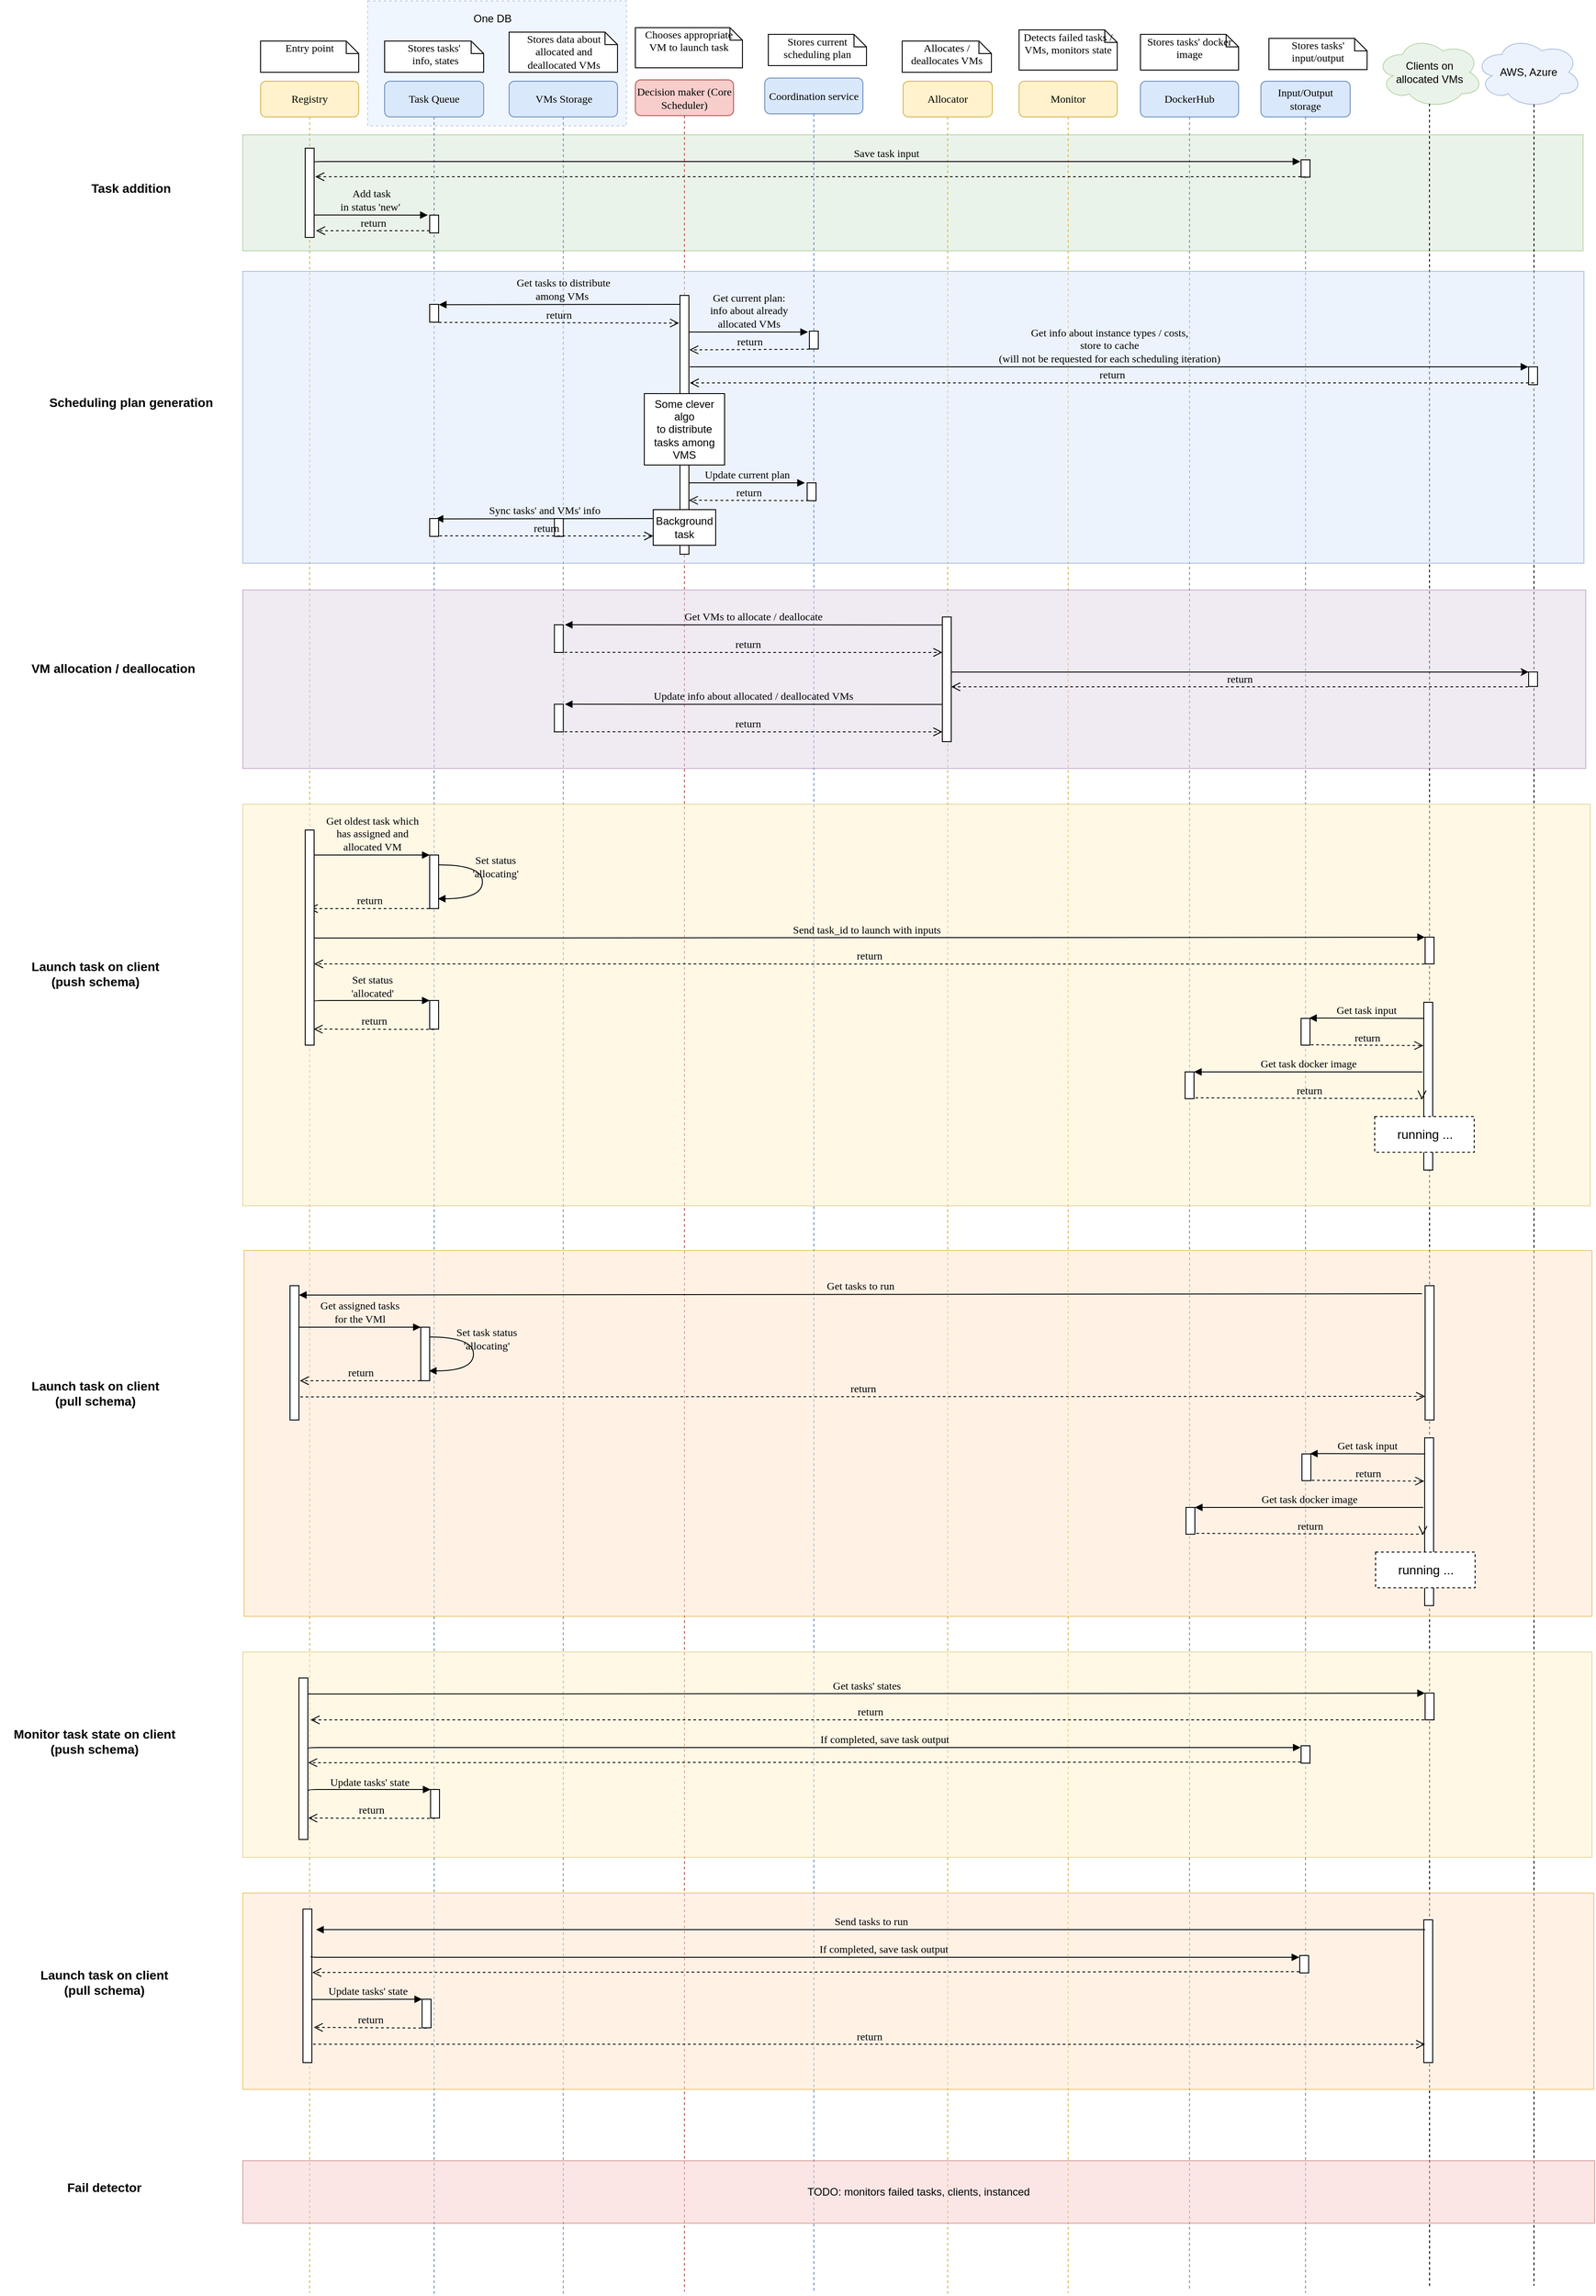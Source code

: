 <mxfile version="16.2.7" type="device"><diagram name="Page-1" id="13e1069c-82ec-6db2-03f1-153e76fe0fe0"><mxGraphModel dx="2563" dy="1808" grid="0" gridSize="40" guides="1" tooltips="1" connect="1" arrows="1" fold="1" page="0" pageScale="1" pageWidth="1100" pageHeight="850" background="none" math="0" shadow="0"><root><mxCell id="0"/><mxCell id="1" parent="0"/><mxCell id="iTvMWk9ryOB94iYxylnU-30" value="" style="rounded=0;whiteSpace=wrap;html=1;dashed=1;fillColor=#dae8fc;strokeColor=#6c8ebf;opacity=40;" parent="1" vertex="1"><mxGeometry x="80" y="-10" width="290" height="140" as="geometry"/></mxCell><mxCell id="hC0AC38ppgmwICTyAi2W-48" value="" style="rounded=0;whiteSpace=wrap;html=1;labelBackgroundColor=none;align=center;fillColor=#d5e8d4;opacity=50;strokeColor=#82b366;" parent="1" vertex="1"><mxGeometry x="-60" y="140" width="1502" height="130" as="geometry"/></mxCell><mxCell id="7baba1c4bc27f4b0-8" value="Registry" style="shape=umlLifeline;perimeter=lifelinePerimeter;whiteSpace=wrap;html=1;container=0;collapsible=0;recursiveResize=0;outlineConnect=0;rounded=1;shadow=0;comic=0;labelBackgroundColor=none;strokeWidth=1;fontFamily=Verdana;fontSize=12;align=center;fillColor=#fff2cc;strokeColor=#d6b656;" parent="1" vertex="1"><mxGeometry x="-40" y="80" width="110" height="2478" as="geometry"/></mxCell><mxCell id="7baba1c4bc27f4b0-2" value="Task Queue" style="shape=umlLifeline;perimeter=lifelinePerimeter;whiteSpace=wrap;html=1;container=1;collapsible=0;recursiveResize=0;outlineConnect=0;rounded=1;shadow=0;comic=0;labelBackgroundColor=none;strokeWidth=1;fontFamily=Verdana;fontSize=12;align=center;fillColor=#dae8fc;strokeColor=#6c8ebf;" parent="1" vertex="1"><mxGeometry x="99" y="80" width="111" height="2480" as="geometry"/></mxCell><mxCell id="7baba1c4bc27f4b0-10" value="" style="html=1;points=[];perimeter=orthogonalPerimeter;rounded=0;shadow=0;comic=0;labelBackgroundColor=none;strokeWidth=1;fontFamily=Verdana;fontSize=12;align=center;" parent="7baba1c4bc27f4b0-2" vertex="1"><mxGeometry x="50.5" y="150" width="10" height="20" as="geometry"/></mxCell><mxCell id="7baba1c4bc27f4b0-3" value="VMs Storage" style="shape=umlLifeline;perimeter=lifelinePerimeter;whiteSpace=wrap;html=1;container=0;collapsible=0;recursiveResize=0;outlineConnect=0;rounded=1;shadow=0;comic=0;labelBackgroundColor=none;strokeWidth=1;fontFamily=Verdana;fontSize=12;align=center;fillColor=#dae8fc;strokeColor=#6c8ebf;" parent="1" vertex="1"><mxGeometry x="238.5" y="80" width="121.5" height="2480" as="geometry"/></mxCell><mxCell id="7baba1c4bc27f4b0-5" value="Decision maker (Core Scheduler)" style="shape=umlLifeline;perimeter=lifelinePerimeter;whiteSpace=wrap;html=1;container=1;collapsible=0;recursiveResize=0;outlineConnect=0;rounded=1;shadow=0;comic=0;labelBackgroundColor=none;strokeWidth=1;fontFamily=Verdana;fontSize=12;align=center;fillColor=#f8cecc;strokeColor=#b85450;" parent="1" vertex="1"><mxGeometry x="380" y="78.5" width="110" height="2478" as="geometry"/></mxCell><mxCell id="7baba1c4bc27f4b0-6" value="Allocator" style="shape=umlLifeline;perimeter=lifelinePerimeter;whiteSpace=wrap;html=1;container=1;collapsible=0;recursiveResize=0;outlineConnect=0;rounded=1;shadow=0;comic=0;labelBackgroundColor=none;strokeWidth=1;fontFamily=Verdana;fontSize=12;align=center;fillColor=#fff2cc;strokeColor=#d6b656;" parent="1" vertex="1"><mxGeometry x="680" y="80" width="100" height="2480" as="geometry"/></mxCell><mxCell id="7baba1c4bc27f4b0-4" value="DockerHub" style="shape=umlLifeline;perimeter=lifelinePerimeter;whiteSpace=wrap;html=1;container=0;collapsible=0;recursiveResize=0;outlineConnect=0;rounded=1;shadow=0;comic=0;labelBackgroundColor=none;strokeWidth=1;fontFamily=Verdana;fontSize=12;align=center;fillColor=#dae8fc;strokeColor=#6c8ebf;" parent="1" vertex="1"><mxGeometry x="946" y="80" width="110" height="2475" as="geometry"/></mxCell><mxCell id="7baba1c4bc27f4b0-11" value="Add task&lt;br&gt;in status 'new'&amp;nbsp;" style="html=1;verticalAlign=bottom;endArrow=block;labelBackgroundColor=none;fontFamily=Verdana;fontSize=12;edgeStyle=elbowEdgeStyle;elbow=vertical;entryX=-0.217;entryY=-0.033;entryDx=0;entryDy=0;entryPerimeter=0;exitX=1.022;exitY=0.749;exitDx=0;exitDy=0;exitPerimeter=0;" parent="1" source="7baba1c4bc27f4b0-9" target="7baba1c4bc27f4b0-10" edge="1"><mxGeometry relative="1" as="geometry"><mxPoint x="7.5" y="230" as="sourcePoint"/><Array as="points"><mxPoint x="27.5" y="230"/><mxPoint x="147.5" y="190"/></Array><mxPoint x="137.5" y="230" as="targetPoint"/></mxGeometry></mxCell><mxCell id="7baba1c4bc27f4b0-40" value="Entry point" style="shape=note;whiteSpace=wrap;html=1;size=14;verticalAlign=top;align=center;spacingTop=-6;rounded=0;shadow=0;comic=0;labelBackgroundColor=none;strokeWidth=1;fontFamily=Verdana;fontSize=12" parent="1" vertex="1"><mxGeometry x="-40" y="35" width="110" height="35" as="geometry"/></mxCell><mxCell id="7baba1c4bc27f4b0-41" value="Stores tasks'&lt;br&gt;&amp;nbsp;info, states" style="shape=note;whiteSpace=wrap;html=1;size=14;verticalAlign=top;align=center;spacingTop=-6;rounded=0;shadow=0;comic=0;labelBackgroundColor=none;strokeWidth=1;fontFamily=Verdana;fontSize=12" parent="1" vertex="1"><mxGeometry x="99" y="35" width="111" height="35" as="geometry"/></mxCell><mxCell id="7baba1c4bc27f4b0-42" value="Stores data about allocated and deallocated VMs" style="shape=note;whiteSpace=wrap;html=1;size=14;verticalAlign=top;align=center;spacingTop=-6;rounded=0;shadow=0;comic=0;labelBackgroundColor=none;strokeWidth=1;fontFamily=Verdana;fontSize=12" parent="1" vertex="1"><mxGeometry x="238.5" y="25" width="121.5" height="45" as="geometry"/></mxCell><mxCell id="7baba1c4bc27f4b0-43" value="Stores tasks' docker image" style="shape=note;whiteSpace=wrap;html=1;size=14;verticalAlign=top;align=center;spacingTop=-6;rounded=0;shadow=0;comic=0;labelBackgroundColor=none;strokeWidth=1;fontFamily=Verdana;fontSize=12" parent="1" vertex="1"><mxGeometry x="946" y="27.5" width="110" height="40" as="geometry"/></mxCell><mxCell id="7baba1c4bc27f4b0-44" value="Chooses appropriate VM to launch task" style="shape=note;whiteSpace=wrap;html=1;size=14;verticalAlign=top;align=center;spacingTop=-6;rounded=0;shadow=0;comic=0;labelBackgroundColor=none;strokeWidth=1;fontFamily=Verdana;fontSize=12" parent="1" vertex="1"><mxGeometry x="380" y="20" width="120" height="45" as="geometry"/></mxCell><mxCell id="7baba1c4bc27f4b0-45" value="Allocates / deallocates VMs" style="shape=note;whiteSpace=wrap;html=1;size=14;verticalAlign=top;align=center;spacingTop=-6;rounded=0;shadow=0;comic=0;labelBackgroundColor=none;strokeWidth=1;fontFamily=Verdana;fontSize=12" parent="1" vertex="1"><mxGeometry x="679" y="35" width="100" height="35" as="geometry"/></mxCell><mxCell id="hC0AC38ppgmwICTyAi2W-2" value="Detects failed tasks / VMs, monitors state" style="shape=note;whiteSpace=wrap;html=1;size=14;verticalAlign=top;align=center;spacingTop=-6;rounded=0;shadow=0;comic=0;labelBackgroundColor=none;strokeWidth=1;fontFamily=Verdana;fontSize=12" parent="1" vertex="1"><mxGeometry x="810" y="22.5" width="110" height="45" as="geometry"/></mxCell><mxCell id="7baba1c4bc27f4b0-17" value="dispatch" style="html=1;verticalAlign=bottom;endArrow=block;labelBackgroundColor=none;fontFamily=Verdana;fontSize=12;edgeStyle=elbowEdgeStyle;elbow=vertical;" parent="1" edge="1"><mxGeometry relative="1" as="geometry"><mxPoint x="1390" y="920" as="sourcePoint"/><Array as="points"><mxPoint x="1325" y="920"/></Array></mxGeometry></mxCell><mxCell id="hC0AC38ppgmwICTyAi2W-87" value="Monitor" style="shape=umlLifeline;perimeter=lifelinePerimeter;whiteSpace=wrap;html=1;container=0;collapsible=0;recursiveResize=0;outlineConnect=0;rounded=1;shadow=0;comic=0;labelBackgroundColor=none;strokeWidth=1;fontFamily=Verdana;fontSize=12;align=center;fillColor=#fff2cc;strokeColor=#d6b656;" parent="1" vertex="1"><mxGeometry x="810" y="80" width="110" height="2478" as="geometry"/></mxCell><mxCell id="hC0AC38ppgmwICTyAi2W-90" value="AWS, Azure" style="ellipse;shape=cloud;whiteSpace=wrap;html=1;labelBackgroundColor=none;fillColor=#dae8fc;align=center;opacity=50;strokeColor=#6c8ebf;" parent="1" vertex="1"><mxGeometry x="1321" y="30" width="120" height="80" as="geometry"/></mxCell><mxCell id="7baba1c4bc27f4b0-9" value="" style="html=1;points=[];perimeter=orthogonalPerimeter;rounded=0;shadow=0;comic=0;labelBackgroundColor=none;strokeWidth=1;fontFamily=Verdana;fontSize=12;align=center;" parent="1" vertex="1"><mxGeometry x="10" y="155" width="10" height="100" as="geometry"/></mxCell><mxCell id="hC0AC38ppgmwICTyAi2W-135" value="Input/Output storage" style="shape=umlLifeline;perimeter=lifelinePerimeter;whiteSpace=wrap;html=1;container=1;collapsible=0;recursiveResize=0;outlineConnect=0;rounded=1;shadow=0;comic=0;labelBackgroundColor=none;strokeWidth=1;fontFamily=Verdana;fontSize=12;align=center;fillColor=#dae8fc;strokeColor=#6c8ebf;" parent="1" vertex="1"><mxGeometry x="1081" y="80" width="100" height="2478" as="geometry"/></mxCell><mxCell id="iTvMWk9ryOB94iYxylnU-3" value="" style="html=1;points=[];perimeter=orthogonalPerimeter;rounded=0;shadow=0;comic=0;labelBackgroundColor=none;strokeWidth=1;fontFamily=Verdana;fontSize=12;align=center;" parent="hC0AC38ppgmwICTyAi2W-135" vertex="1"><mxGeometry x="45" y="88" width="10" height="19.5" as="geometry"/></mxCell><mxCell id="hC0AC38ppgmwICTyAi2W-136" value="Stores tasks'&lt;br&gt;input/output" style="shape=note;whiteSpace=wrap;html=1;size=14;verticalAlign=top;align=center;spacingTop=-6;rounded=0;shadow=0;comic=0;labelBackgroundColor=none;strokeWidth=1;fontFamily=Verdana;fontSize=12" parent="1" vertex="1"><mxGeometry x="1090" y="32" width="110" height="35" as="geometry"/></mxCell><mxCell id="hC0AC38ppgmwICTyAi2W-139" value="Clients on&lt;br&gt;allocated VMs" style="ellipse;shape=cloud;whiteSpace=wrap;html=1;labelBackgroundColor=none;fillColor=#d5e8d4;align=center;opacity=50;strokeColor=#82b366;" parent="1" vertex="1"><mxGeometry x="1210" y="30" width="120" height="80" as="geometry"/></mxCell><mxCell id="hC0AC38ppgmwICTyAi2W-143" value="" style="endArrow=none;dashed=1;html=1;rounded=0;fontColor=#000000;exitX=0.55;exitY=0.95;exitDx=0;exitDy=0;exitPerimeter=0;" parent="1" source="hC0AC38ppgmwICTyAi2W-90" edge="1"><mxGeometry width="50" height="50" relative="1" as="geometry"><mxPoint x="1399" y="106" as="sourcePoint"/><mxPoint x="1387" y="2550" as="targetPoint"/></mxGeometry></mxCell><mxCell id="hC0AC38ppgmwICTyAi2W-152" value="" style="endArrow=none;dashed=1;html=1;rounded=0;fontColor=#000000;exitX=0.499;exitY=0.941;exitDx=0;exitDy=0;exitPerimeter=0;" parent="1" source="hC0AC38ppgmwICTyAi2W-139" edge="1"><mxGeometry width="50" height="50" relative="1" as="geometry"><mxPoint x="1269.88" y="105.28" as="sourcePoint"/><mxPoint x="1270" y="2552" as="targetPoint"/></mxGeometry></mxCell><mxCell id="hC0AC38ppgmwICTyAi2W-3" value="return" style="html=1;verticalAlign=bottom;endArrow=open;dashed=1;endSize=8;labelBackgroundColor=none;fontFamily=Verdana;fontSize=12;edgeStyle=elbowEdgeStyle;elbow=vertical;entryX=1.22;entryY=0.926;entryDx=0;entryDy=0;entryPerimeter=0;startArrow=none;" parent="1" source="7baba1c4bc27f4b0-10" target="7baba1c4bc27f4b0-9" edge="1"><mxGeometry relative="1" as="geometry"><mxPoint x="150" y="250" as="targetPoint"/><Array as="points"/><mxPoint x="285" y="250" as="sourcePoint"/></mxGeometry></mxCell><mxCell id="iTvMWk9ryOB94iYxylnU-1" value="Save task input" style="html=1;verticalAlign=bottom;endArrow=block;labelBackgroundColor=none;fontFamily=Verdana;fontSize=12;edgeStyle=elbowEdgeStyle;elbow=vertical;entryX=-0.081;entryY=0.137;entryDx=0;entryDy=0;entryPerimeter=0;" parent="1" target="iTvMWk9ryOB94iYxylnU-3" edge="1"><mxGeometry x="0.16" relative="1" as="geometry"><mxPoint x="20" y="171" as="sourcePoint"/><Array as="points"><mxPoint x="228" y="170"/><mxPoint x="198" y="160"/></Array><mxPoint x="1260" y="170" as="targetPoint"/><mxPoint as="offset"/></mxGeometry></mxCell><mxCell id="iTvMWk9ryOB94iYxylnU-2" value="" style="html=1;verticalAlign=bottom;endArrow=open;dashed=1;endSize=8;labelBackgroundColor=none;fontFamily=Verdana;fontSize=12;edgeStyle=elbowEdgeStyle;elbow=vertical;entryX=1.133;entryY=0.326;entryDx=0;entryDy=0;entryPerimeter=0;" parent="1" target="7baba1c4bc27f4b0-9" edge="1"><mxGeometry x="-592.93" y="-344.32" as="geometry"><mxPoint x="151.5" y="187" as="targetPoint"/><Array as="points"><mxPoint x="159" y="187"/><mxPoint x="427" y="194.95"/><mxPoint x="-72.93" y="194.68"/></Array><mxPoint x="1131" y="188" as="sourcePoint"/></mxGeometry></mxCell><mxCell id="iTvMWk9ryOB94iYxylnU-4" value="" style="rounded=0;whiteSpace=wrap;html=1;labelBackgroundColor=none;align=center;fillColor=#dae8fc;opacity=50;strokeColor=#6c8ebf;" parent="1" vertex="1"><mxGeometry x="-60" y="293" width="1503" height="327" as="geometry"/></mxCell><mxCell id="iTvMWk9ryOB94iYxylnU-6" value="" style="html=1;points=[];perimeter=orthogonalPerimeter;rounded=0;shadow=0;comic=0;labelBackgroundColor=none;strokeWidth=1;fontFamily=Verdana;fontSize=12;align=center;" parent="1" vertex="1"><mxGeometry x="149.5" y="330" width="10" height="20" as="geometry"/></mxCell><mxCell id="iTvMWk9ryOB94iYxylnU-9" value="return" style="html=1;verticalAlign=bottom;endArrow=open;dashed=1;endSize=8;labelBackgroundColor=none;fontFamily=Verdana;fontSize=12;edgeStyle=elbowEdgeStyle;elbow=vertical;exitX=1.034;exitY=1.01;exitDx=0;exitDy=0;exitPerimeter=0;entryX=-0.108;entryY=0.109;entryDx=0;entryDy=0;entryPerimeter=0;" parent="1" source="iTvMWk9ryOB94iYxylnU-6" target="iTvMWk9ryOB94iYxylnU-5" edge="1"><mxGeometry relative="1" as="geometry"><mxPoint x="420" y="350" as="targetPoint"/><Array as="points"/><mxPoint x="444" y="280" as="sourcePoint"/></mxGeometry></mxCell><mxCell id="iTvMWk9ryOB94iYxylnU-11" value="Get tasks to distribute&lt;br&gt;among VMs&amp;nbsp;" style="html=1;verticalAlign=bottom;endArrow=block;labelBackgroundColor=none;fontFamily=Verdana;fontSize=12;entryX=1.031;entryY=0.019;entryDx=0;entryDy=0;entryPerimeter=0;" parent="1" target="iTvMWk9ryOB94iYxylnU-6" edge="1"><mxGeometry relative="1" as="geometry"><mxPoint x="437.5" y="330.0" as="sourcePoint"/><mxPoint x="300" y="330" as="targetPoint"/></mxGeometry></mxCell><mxCell id="iTvMWk9ryOB94iYxylnU-13" value="Get current plan:&lt;br&gt;info about already&lt;br&gt;allocated VMs" style="html=1;verticalAlign=bottom;endArrow=block;labelBackgroundColor=none;fontFamily=Verdana;fontSize=12;edgeStyle=elbowEdgeStyle;elbow=vertical;entryX=-0.155;entryY=0.041;entryDx=0;entryDy=0;entryPerimeter=0;" parent="1" target="iTvMWk9ryOB94iYxylnU-12" edge="1"><mxGeometry relative="1" as="geometry"><mxPoint x="439" y="361" as="sourcePoint"/><Array as="points"><mxPoint x="440" y="361"/><mxPoint x="525" y="360"/><mxPoint x="535" y="320"/></Array><mxPoint x="580" y="360" as="targetPoint"/></mxGeometry></mxCell><mxCell id="iTvMWk9ryOB94iYxylnU-15" value="return" style="html=1;verticalAlign=bottom;endArrow=open;dashed=1;endSize=8;labelBackgroundColor=none;fontFamily=Verdana;fontSize=12;edgeStyle=elbowEdgeStyle;elbow=vertical;exitX=-0.009;exitY=1.014;exitDx=0;exitDy=0;exitPerimeter=0;entryX=1.049;entryY=0.212;entryDx=0;entryDy=0;entryPerimeter=0;" parent="1" source="iTvMWk9ryOB94iYxylnU-12" target="iTvMWk9ryOB94iYxylnU-5" edge="1"><mxGeometry relative="1" as="geometry"><mxPoint x="450" y="384" as="targetPoint"/><Array as="points"/><mxPoint x="420" y="425.0" as="sourcePoint"/></mxGeometry></mxCell><mxCell id="iTvMWk9ryOB94iYxylnU-16" value="Get info about instance types / costs,&lt;br&gt;store to cache&lt;br&gt;(will not be requested for each scheduling iteration)" style="html=1;verticalAlign=bottom;endArrow=block;labelBackgroundColor=none;fontFamily=Verdana;fontSize=12;edgeStyle=elbowEdgeStyle;elbow=vertical;entryX=-0.031;entryY=0.016;entryDx=0;entryDy=0;entryPerimeter=0;" parent="1" target="iTvMWk9ryOB94iYxylnU-17" edge="1"><mxGeometry relative="1" as="geometry"><mxPoint x="441" y="400" as="sourcePoint"/><Array as="points"><mxPoint x="525" y="400"/><mxPoint x="535" y="360"/></Array><mxPoint x="1531" y="400" as="targetPoint"/></mxGeometry></mxCell><mxCell id="iTvMWk9ryOB94iYxylnU-17" value="" style="html=1;points=[];perimeter=orthogonalPerimeter;rounded=0;shadow=0;comic=0;labelBackgroundColor=none;strokeWidth=1;fontFamily=Verdana;fontSize=12;align=center;" parent="1" vertex="1"><mxGeometry x="1381" y="400" width="10" height="20" as="geometry"/></mxCell><mxCell id="iTvMWk9ryOB94iYxylnU-20" value="Coordination service" style="shape=umlLifeline;perimeter=lifelinePerimeter;whiteSpace=wrap;html=1;container=0;collapsible=0;recursiveResize=0;outlineConnect=0;rounded=1;shadow=0;comic=0;labelBackgroundColor=none;strokeWidth=1;fontFamily=Verdana;fontSize=12;align=center;fillColor=#dae8fc;strokeColor=#6c8ebf;" parent="1" vertex="1"><mxGeometry x="525" y="76.5" width="110" height="2482" as="geometry"/></mxCell><mxCell id="iTvMWk9ryOB94iYxylnU-18" value="return" style="html=1;verticalAlign=bottom;endArrow=open;dashed=1;endSize=8;labelBackgroundColor=none;fontFamily=Verdana;fontSize=12;edgeStyle=elbowEdgeStyle;elbow=vertical;" parent="1" edge="1"><mxGeometry relative="1" as="geometry"><mxPoint x="441" y="418" as="targetPoint"/><Array as="points"/><mxPoint x="1387" y="418" as="sourcePoint"/></mxGeometry></mxCell><mxCell id="iTvMWk9ryOB94iYxylnU-25" value="Stores current scheduling plan" style="shape=note;whiteSpace=wrap;html=1;size=14;verticalAlign=top;align=center;spacingTop=-6;rounded=0;shadow=0;comic=0;labelBackgroundColor=none;strokeWidth=1;fontFamily=Verdana;fontSize=12" parent="1" vertex="1"><mxGeometry x="529" y="27.5" width="110" height="35" as="geometry"/></mxCell><mxCell id="iTvMWk9ryOB94iYxylnU-12" value="" style="html=1;points=[];perimeter=orthogonalPerimeter;rounded=0;shadow=0;comic=0;labelBackgroundColor=none;strokeWidth=1;fontFamily=Verdana;fontSize=12;align=center;" parent="1" vertex="1"><mxGeometry x="575" y="360" width="10" height="20" as="geometry"/></mxCell><mxCell id="iTvMWk9ryOB94iYxylnU-31" value="One DB" style="text;html=1;strokeColor=none;fillColor=none;align=center;verticalAlign=middle;whiteSpace=wrap;rounded=0;dashed=1;opacity=40;" parent="1" vertex="1"><mxGeometry x="190" y="-5" width="60" height="30" as="geometry"/></mxCell><mxCell id="iTvMWk9ryOB94iYxylnU-28" value="" style="html=1;points=[];perimeter=orthogonalPerimeter;rounded=0;shadow=0;comic=0;labelBackgroundColor=none;strokeWidth=1;fontFamily=Verdana;fontSize=12;align=center;" parent="1" vertex="1"><mxGeometry x="572.5" y="530" width="10" height="20" as="geometry"/></mxCell><mxCell id="iTvMWk9ryOB94iYxylnU-26" value="Update current plan" style="html=1;verticalAlign=bottom;endArrow=block;labelBackgroundColor=none;fontFamily=Verdana;fontSize=12;edgeStyle=elbowEdgeStyle;elbow=vertical;" parent="1" edge="1"><mxGeometry relative="1" as="geometry"><mxPoint x="440" y="530.0" as="sourcePoint"/><Array as="points"><mxPoint x="517.5" y="530"/><mxPoint x="527.5" y="490"/></Array><mxPoint x="570" y="530" as="targetPoint"/></mxGeometry></mxCell><mxCell id="iTvMWk9ryOB94iYxylnU-36" value="Sync tasks' and VMs' info" style="html=1;verticalAlign=bottom;endArrow=block;labelBackgroundColor=none;fontFamily=Verdana;fontSize=12;entryX=1.031;entryY=0.019;entryDx=0;entryDy=0;entryPerimeter=0;" parent="1" edge="1"><mxGeometry relative="1" as="geometry"><mxPoint x="400" y="570" as="sourcePoint"/><mxPoint x="156.15" y="570.38" as="targetPoint"/></mxGeometry></mxCell><mxCell id="iTvMWk9ryOB94iYxylnU-37" value="" style="html=1;points=[];perimeter=orthogonalPerimeter;rounded=0;shadow=0;comic=0;labelBackgroundColor=none;strokeWidth=1;fontFamily=Verdana;fontSize=12;align=center;" parent="1" vertex="1"><mxGeometry x="149.5" y="570" width="10" height="20" as="geometry"/></mxCell><mxCell id="iTvMWk9ryOB94iYxylnU-38" value="" style="html=1;points=[];perimeter=orthogonalPerimeter;rounded=0;shadow=0;comic=0;labelBackgroundColor=none;strokeWidth=1;fontFamily=Verdana;fontSize=12;align=center;" parent="1" vertex="1"><mxGeometry x="289.25" y="570" width="10" height="20" as="geometry"/></mxCell><mxCell id="iTvMWk9ryOB94iYxylnU-39" value="return" style="html=1;verticalAlign=bottom;endArrow=open;dashed=1;endSize=8;labelBackgroundColor=none;fontFamily=Verdana;fontSize=12;edgeStyle=elbowEdgeStyle;elbow=vertical;exitX=1.034;exitY=1.01;exitDx=0;exitDy=0;exitPerimeter=0;" parent="1" edge="1"><mxGeometry relative="1" as="geometry"><mxPoint x="400" y="590" as="targetPoint"/><Array as="points"/><mxPoint x="160.46" y="589.41" as="sourcePoint"/></mxGeometry></mxCell><mxCell id="iTvMWk9ryOB94iYxylnU-43" value="&lt;b&gt;&lt;font style=&quot;font-size: 14px&quot;&gt;Task addition&lt;/font&gt;&lt;/b&gt;" style="text;html=1;strokeColor=none;fillColor=none;align=center;verticalAlign=middle;whiteSpace=wrap;rounded=0;dashed=1;opacity=40;" parent="1" vertex="1"><mxGeometry x="-290" y="160" width="210" height="80" as="geometry"/></mxCell><mxCell id="iTvMWk9ryOB94iYxylnU-44" value="&lt;b&gt;&lt;font style=&quot;font-size: 14px&quot;&gt;Scheduling plan generation&lt;/font&gt;&lt;/b&gt;" style="text;html=1;strokeColor=none;fillColor=none;align=center;verticalAlign=middle;whiteSpace=wrap;rounded=0;dashed=1;opacity=40;" parent="1" vertex="1"><mxGeometry x="-290" y="400" width="210" height="80" as="geometry"/></mxCell><mxCell id="iTvMWk9ryOB94iYxylnU-45" value="" style="rounded=0;whiteSpace=wrap;html=1;labelBackgroundColor=none;align=center;fillColor=#e1d5e7;opacity=50;strokeColor=#9673a6;" parent="1" vertex="1"><mxGeometry x="-60" y="650" width="1505" height="200" as="geometry"/></mxCell><mxCell id="iTvMWk9ryOB94iYxylnU-46" value="return" style="html=1;verticalAlign=bottom;endArrow=open;dashed=1;endSize=8;labelBackgroundColor=none;fontFamily=Verdana;fontSize=12;edgeStyle=elbowEdgeStyle;elbow=vertical;exitX=-0.069;exitY=0.997;exitDx=0;exitDy=0;exitPerimeter=0;" parent="1" source="iTvMWk9ryOB94iYxylnU-47" target="iTvMWk9ryOB94iYxylnU-49" edge="1"><mxGeometry relative="1" as="geometry"><mxPoint x="5" y="749.5" as="targetPoint"/><Array as="points"/><mxPoint x="140" y="749.5" as="sourcePoint"/></mxGeometry></mxCell><mxCell id="iTvMWk9ryOB94iYxylnU-47" value="" style="html=1;points=[];perimeter=orthogonalPerimeter;rounded=0;shadow=0;comic=0;labelBackgroundColor=none;strokeWidth=1;fontFamily=Verdana;fontSize=12;align=center;" parent="1" vertex="1"><mxGeometry x="289.25" y="689" width="10" height="31" as="geometry"/></mxCell><mxCell id="iTvMWk9ryOB94iYxylnU-49" value="" style="html=1;points=[];perimeter=orthogonalPerimeter;rounded=0;shadow=0;comic=0;labelBackgroundColor=none;strokeWidth=1;fontFamily=Verdana;fontSize=12;align=center;" parent="1" vertex="1"><mxGeometry x="724" y="680.25" width="10" height="139.75" as="geometry"/></mxCell><mxCell id="iTvMWk9ryOB94iYxylnU-62" value="" style="html=1;points=[];perimeter=orthogonalPerimeter;rounded=0;shadow=0;comic=0;labelBackgroundColor=none;strokeWidth=1;fontFamily=Verdana;fontSize=12;align=center;" parent="1" vertex="1"><mxGeometry x="1381" y="741.88" width="10" height="16.25" as="geometry"/></mxCell><mxCell id="iTvMWk9ryOB94iYxylnU-66" value="&lt;b&gt;&lt;font style=&quot;font-size: 14px&quot;&gt;VM allocation / deallocation&lt;/font&gt;&lt;/b&gt;" style="text;html=1;strokeColor=none;fillColor=none;align=center;verticalAlign=middle;whiteSpace=wrap;rounded=0;dashed=1;opacity=40;" parent="1" vertex="1"><mxGeometry x="-310" y="698" width="210" height="80" as="geometry"/></mxCell><mxCell id="iTvMWk9ryOB94iYxylnU-69" value="" style="endArrow=classic;html=1;rounded=0;labelBackgroundColor=default;fontColor=#000000;entryX=0.008;entryY=0.005;entryDx=0;entryDy=0;entryPerimeter=0;" parent="1" source="iTvMWk9ryOB94iYxylnU-49" target="iTvMWk9ryOB94iYxylnU-62" edge="1"><mxGeometry width="50" height="50" relative="1" as="geometry"><mxPoint x="10.0" y="738.76" as="sourcePoint"/><mxPoint x="812.53" y="743.749" as="targetPoint"/></mxGeometry></mxCell><mxCell id="iTvMWk9ryOB94iYxylnU-70" value="Get VMs to allocate / deallocate" style="html=1;verticalAlign=bottom;endArrow=block;labelBackgroundColor=none;fontFamily=Verdana;fontSize=12;entryX=1.175;entryY=-0.009;entryDx=0;entryDy=0;entryPerimeter=0;" parent="1" edge="1"><mxGeometry relative="1" as="geometry"><mxPoint x="723.85" y="689.25" as="sourcePoint"/><mxPoint x="301" y="689.009" as="targetPoint"/></mxGeometry></mxCell><mxCell id="iTvMWk9ryOB94iYxylnU-71" value="return" style="html=1;verticalAlign=bottom;endArrow=open;dashed=1;endSize=8;labelBackgroundColor=none;fontFamily=Verdana;fontSize=12;edgeStyle=elbowEdgeStyle;elbow=vertical;exitX=-0.06;exitY=1.025;exitDx=0;exitDy=0;exitPerimeter=0;" parent="1" source="iTvMWk9ryOB94iYxylnU-62" target="iTvMWk9ryOB94iYxylnU-49" edge="1"><mxGeometry relative="1" as="geometry"><mxPoint x="750" y="752" as="targetPoint"/><Array as="points"/><mxPoint x="1397.09" y="760" as="sourcePoint"/></mxGeometry></mxCell><mxCell id="iTvMWk9ryOB94iYxylnU-72" value="return" style="html=1;verticalAlign=bottom;endArrow=open;dashed=1;endSize=8;labelBackgroundColor=none;fontFamily=Verdana;fontSize=12;edgeStyle=elbowEdgeStyle;elbow=vertical;exitX=-0.069;exitY=0.997;exitDx=0;exitDy=0;exitPerimeter=0;" parent="1" source="iTvMWk9ryOB94iYxylnU-73" edge="1"><mxGeometry relative="1" as="geometry"><mxPoint x="724" y="809.333" as="targetPoint"/><Array as="points"/><mxPoint x="140" y="838.5" as="sourcePoint"/></mxGeometry></mxCell><mxCell id="iTvMWk9ryOB94iYxylnU-73" value="" style="html=1;points=[];perimeter=orthogonalPerimeter;rounded=0;shadow=0;comic=0;labelBackgroundColor=none;strokeWidth=1;fontFamily=Verdana;fontSize=12;align=center;" parent="1" vertex="1"><mxGeometry x="289.25" y="778" width="10" height="31" as="geometry"/></mxCell><mxCell id="iTvMWk9ryOB94iYxylnU-74" value="Update info about allocated / deallocated VMs" style="html=1;verticalAlign=bottom;endArrow=block;labelBackgroundColor=none;fontFamily=Verdana;fontSize=12;entryX=1.175;entryY=-0.009;entryDx=0;entryDy=0;entryPerimeter=0;" parent="1" edge="1"><mxGeometry relative="1" as="geometry"><mxPoint x="723.85" y="778.25" as="sourcePoint"/><mxPoint x="301.0" y="778.009" as="targetPoint"/></mxGeometry></mxCell><mxCell id="hC0AC38ppgmwICTyAi2W-47" value="" style="rounded=0;whiteSpace=wrap;html=1;labelBackgroundColor=none;align=center;fillColor=#fff2cc;opacity=50;strokeColor=#d6b656;" parent="1" vertex="1"><mxGeometry x="-60" y="890" width="1510" height="450" as="geometry"/></mxCell><mxCell id="hC0AC38ppgmwICTyAi2W-18" value="" style="html=1;points=[];perimeter=orthogonalPerimeter;rounded=0;shadow=0;comic=0;labelBackgroundColor=none;strokeWidth=1;fontFamily=Verdana;fontSize=12;align=center;" parent="1" vertex="1"><mxGeometry x="149.5" y="947" width="10" height="60" as="geometry"/></mxCell><mxCell id="hC0AC38ppgmwICTyAi2W-19" value="return" style="html=1;verticalAlign=bottom;endArrow=open;dashed=1;endSize=8;labelBackgroundColor=none;fontFamily=Verdana;fontSize=12;edgeStyle=elbowEdgeStyle;elbow=vertical;" parent="1" edge="1"><mxGeometry x="820" y="687" as="geometry"><mxPoint x="14" y="1007" as="targetPoint"/><Array as="points"/><mxPoint x="149" y="1007" as="sourcePoint"/></mxGeometry></mxCell><mxCell id="hC0AC38ppgmwICTyAi2W-45" value="return" style="html=1;verticalAlign=bottom;endArrow=open;dashed=1;endSize=8;labelBackgroundColor=none;fontFamily=Verdana;fontSize=12;edgeStyle=elbowEdgeStyle;elbow=vertical;entryX=0.943;entryY=0.926;entryDx=0;entryDy=0;entryPerimeter=0;" parent="1" target="hC0AC38ppgmwICTyAi2W-20" edge="1"><mxGeometry x="825.5" y="552" as="geometry"><mxPoint x="19.5" y="1142.33" as="targetPoint"/><Array as="points"/><mxPoint x="154.5" y="1142.33" as="sourcePoint"/></mxGeometry></mxCell><mxCell id="hC0AC38ppgmwICTyAi2W-31" value="Set status&lt;br&gt;'allocating'" style="html=1;verticalAlign=bottom;endArrow=block;labelBackgroundColor=none;fontFamily=Verdana;fontSize=12;elbow=vertical;edgeStyle=orthogonalEdgeStyle;curved=1;entryX=1;entryY=0.286;entryPerimeter=0;" parent="1" edge="1"><mxGeometry x="-140" y="607" as="geometry"><mxPoint x="159" y="958" as="sourcePoint"/><mxPoint x="158.62" y="995.96" as="targetPoint"/><Array as="points"><mxPoint x="208.62" y="957.94"/><mxPoint x="208.62" y="995.94"/></Array><mxPoint x="64" as="offset"/></mxGeometry></mxCell><mxCell id="hC0AC38ppgmwICTyAi2W-21" value="Get oldest task which&lt;br&gt;has assigned and&lt;br&gt;allocated VM" style="html=1;verticalAlign=bottom;endArrow=block;entryX=0;entryY=0;labelBackgroundColor=none;fontFamily=Verdana;fontSize=12;edgeStyle=elbowEdgeStyle;elbow=horizontal;startArrow=none;" parent="1" source="hC0AC38ppgmwICTyAi2W-20" target="hC0AC38ppgmwICTyAi2W-18" edge="1"><mxGeometry x="820" y="687" as="geometry"><mxPoint x="13" y="947" as="sourcePoint"/><Array as="points"><mxPoint x="89" y="947"/><mxPoint x="59" y="937"/></Array></mxGeometry></mxCell><mxCell id="hC0AC38ppgmwICTyAi2W-43" value="" style="html=1;points=[];perimeter=orthogonalPerimeter;rounded=0;shadow=0;comic=0;labelBackgroundColor=none;strokeWidth=1;fontFamily=Verdana;fontSize=12;align=center;" parent="1" vertex="1"><mxGeometry x="149.5" y="1110" width="10" height="32" as="geometry"/></mxCell><mxCell id="hC0AC38ppgmwICTyAi2W-46" value="Set status&lt;br&gt;'allocated'" style="html=1;verticalAlign=bottom;endArrow=block;entryX=0;entryY=0;labelBackgroundColor=none;fontFamily=Verdana;fontSize=12;edgeStyle=elbowEdgeStyle;elbow=vertical;exitX=1;exitY=0.799;exitDx=0;exitDy=0;exitPerimeter=0;" parent="1" source="hC0AC38ppgmwICTyAi2W-20" target="hC0AC38ppgmwICTyAi2W-43" edge="1"><mxGeometry x="825.5" y="552" as="geometry"><mxPoint x="18.5" y="1110" as="sourcePoint"/><Array as="points"><mxPoint x="94.5" y="1110"/><mxPoint x="64.5" y="1100"/></Array><mxPoint as="offset"/></mxGeometry></mxCell><mxCell id="hC0AC38ppgmwICTyAi2W-153" value="" style="html=1;points=[];perimeter=orthogonalPerimeter;rounded=0;shadow=0;comic=0;labelBackgroundColor=none;strokeWidth=1;fontFamily=Verdana;fontSize=12;align=center;" parent="1" vertex="1"><mxGeometry x="1265" y="1039" width="10" height="30" as="geometry"/></mxCell><mxCell id="iTvMWk9ryOB94iYxylnU-76" value="&lt;b&gt;&lt;font style=&quot;font-size: 14px&quot;&gt;Launch task on client&lt;br&gt;(push schema)&lt;br&gt;&lt;/font&gt;&lt;/b&gt;" style="text;html=1;strokeColor=none;fillColor=none;align=center;verticalAlign=middle;whiteSpace=wrap;rounded=0;dashed=1;opacity=40;" parent="1" vertex="1"><mxGeometry x="-330" y="1040" width="210" height="80" as="geometry"/></mxCell><mxCell id="iTvMWk9ryOB94iYxylnU-77" value="&lt;b&gt;&lt;font style=&quot;font-size: 14px&quot;&gt;Launch task on client&lt;br&gt;(pull schema)&lt;br&gt;&lt;/font&gt;&lt;/b&gt;" style="text;html=1;strokeColor=none;fillColor=none;align=center;verticalAlign=middle;whiteSpace=wrap;rounded=0;dashed=1;opacity=40;" parent="1" vertex="1"><mxGeometry x="-330" y="1510" width="210" height="80" as="geometry"/></mxCell><mxCell id="iTvMWk9ryOB94iYxylnU-78" value="Send task_id to launch with inputs" style="html=1;verticalAlign=bottom;endArrow=block;labelBackgroundColor=none;fontFamily=Verdana;fontSize=12;edgeStyle=elbowEdgeStyle;elbow=horizontal;entryX=-0.017;entryY=0.003;entryDx=0;entryDy=0;entryPerimeter=0;" parent="1" target="hC0AC38ppgmwICTyAi2W-153" edge="1"><mxGeometry x="820" y="778.46" as="geometry"><mxPoint x="13" y="1040" as="sourcePoint"/><Array as="points"><mxPoint x="89" y="1038.46"/><mxPoint x="59" y="1028.46"/></Array><mxPoint x="1400" y="1038" as="targetPoint"/></mxGeometry></mxCell><mxCell id="iTvMWk9ryOB94iYxylnU-79" value="return" style="html=1;verticalAlign=bottom;endArrow=open;dashed=1;endSize=8;labelBackgroundColor=none;fontFamily=Verdana;fontSize=12;edgeStyle=elbowEdgeStyle;elbow=vertical;exitX=-0.073;exitY=1.005;exitDx=0;exitDy=0;exitPerimeter=0;" parent="1" target="hC0AC38ppgmwICTyAi2W-20" edge="1" source="hC0AC38ppgmwICTyAi2W-153"><mxGeometry x="2076" y="748.57" as="geometry"><mxPoint x="1270" y="1068.57" as="targetPoint"/><Array as="points"/><mxPoint x="1405" y="1068.57" as="sourcePoint"/></mxGeometry></mxCell><mxCell id="iTvMWk9ryOB94iYxylnU-90" value="" style="rounded=0;whiteSpace=wrap;html=1;labelBackgroundColor=none;align=center;fillColor=#ffe6cc;opacity=50;strokeColor=#d79b00;" parent="1" vertex="1"><mxGeometry x="-58.5" y="1390" width="1510.5" height="410" as="geometry"/></mxCell><mxCell id="iTvMWk9ryOB94iYxylnU-112" value="" style="html=1;points=[];perimeter=orthogonalPerimeter;rounded=0;shadow=0;comic=0;labelBackgroundColor=none;strokeWidth=1;fontFamily=Verdana;fontSize=12;align=center;" parent="1" vertex="1"><mxGeometry x="1265" y="1429.5" width="10" height="150.5" as="geometry"/></mxCell><mxCell id="iTvMWk9ryOB94iYxylnU-113" value="" style="html=1;points=[];perimeter=orthogonalPerimeter;rounded=0;shadow=0;comic=0;labelBackgroundColor=none;strokeWidth=1;fontFamily=Verdana;fontSize=12;align=center;" parent="1" vertex="1"><mxGeometry x="139.5" y="1476" width="10" height="60" as="geometry"/></mxCell><mxCell id="iTvMWk9ryOB94iYxylnU-114" value="return" style="html=1;verticalAlign=bottom;endArrow=open;dashed=1;endSize=8;labelBackgroundColor=none;fontFamily=Verdana;fontSize=12;edgeStyle=elbowEdgeStyle;elbow=vertical;" parent="1" edge="1"><mxGeometry x="810" y="1216" as="geometry"><mxPoint x="4" y="1536" as="targetPoint"/><Array as="points"/><mxPoint x="139" y="1536" as="sourcePoint"/></mxGeometry></mxCell><mxCell id="iTvMWk9ryOB94iYxylnU-115" value="Set task status&lt;br&gt;'allocating'" style="html=1;verticalAlign=bottom;endArrow=block;labelBackgroundColor=none;fontFamily=Verdana;fontSize=12;elbow=vertical;edgeStyle=orthogonalEdgeStyle;curved=1;entryX=1;entryY=0.286;entryPerimeter=0;" parent="1" edge="1"><mxGeometry x="-150" y="1136" as="geometry"><mxPoint x="149" y="1487" as="sourcePoint"/><mxPoint x="148.62" y="1524.96" as="targetPoint"/><Array as="points"><mxPoint x="198.62" y="1486.94"/><mxPoint x="198.62" y="1524.94"/></Array><mxPoint x="64" as="offset"/></mxGeometry></mxCell><mxCell id="iTvMWk9ryOB94iYxylnU-116" value="Get assigned tasks&lt;br&gt;for the VMl" style="html=1;verticalAlign=bottom;endArrow=block;entryX=0;entryY=0;labelBackgroundColor=none;fontFamily=Verdana;fontSize=12;edgeStyle=elbowEdgeStyle;elbow=horizontal;" parent="1" target="iTvMWk9ryOB94iYxylnU-113" edge="1"><mxGeometry x="810" y="1216" as="geometry"><mxPoint x="3" y="1476" as="sourcePoint"/><Array as="points"><mxPoint x="79" y="1476"/><mxPoint x="49" y="1466"/></Array></mxGeometry></mxCell><mxCell id="iTvMWk9ryOB94iYxylnU-117" value="" style="html=1;points=[];perimeter=orthogonalPerimeter;rounded=0;shadow=0;comic=0;labelBackgroundColor=none;strokeWidth=1;fontFamily=Verdana;fontSize=12;align=center;" parent="1" vertex="1"><mxGeometry x="-7" y="1429.5" width="10" height="150.5" as="geometry"/></mxCell><mxCell id="iTvMWk9ryOB94iYxylnU-118" value="Get tasks to run" style="html=1;verticalAlign=bottom;endArrow=block;labelBackgroundColor=none;fontFamily=Verdana;fontSize=12;entryX=1.175;entryY=-0.009;entryDx=0;entryDy=0;entryPerimeter=0;exitX=-0.354;exitY=0.06;exitDx=0;exitDy=0;exitPerimeter=0;" parent="1" source="iTvMWk9ryOB94iYxylnU-112" edge="1"><mxGeometry relative="1" as="geometry"><mxPoint x="425.85" y="1440.24" as="sourcePoint"/><mxPoint x="3.0" y="1439.999" as="targetPoint"/></mxGeometry></mxCell><mxCell id="iTvMWk9ryOB94iYxylnU-119" value="return" style="html=1;verticalAlign=bottom;endArrow=open;dashed=1;endSize=8;labelBackgroundColor=none;fontFamily=Verdana;fontSize=12;edgeStyle=elbowEdgeStyle;elbow=vertical;exitX=1.154;exitY=0.538;exitDx=0;exitDy=0;exitPerimeter=0;" parent="1" edge="1"><mxGeometry x="2086" y="870.57" as="geometry"><mxPoint x="1265" y="1553" as="targetPoint"/><Array as="points"/><mxPoint x="4.54" y="1554.158" as="sourcePoint"/></mxGeometry></mxCell><mxCell id="iTvMWk9ryOB94iYxylnU-144" value="" style="rounded=0;whiteSpace=wrap;html=1;labelBackgroundColor=none;align=center;fillColor=#fff2cc;opacity=50;strokeColor=#d6b656;" parent="1" vertex="1"><mxGeometry x="-60" y="1840" width="1512" height="230" as="geometry"/></mxCell><mxCell id="iTvMWk9ryOB94iYxylnU-154" value="&lt;b&gt;&lt;font style=&quot;font-size: 14px&quot;&gt;Monitor task state on client&lt;br&gt;(push schema)&lt;br&gt;&lt;/font&gt;&lt;/b&gt;" style="text;html=1;strokeColor=none;fillColor=none;align=center;verticalAlign=middle;whiteSpace=wrap;rounded=0;dashed=1;opacity=40;" parent="1" vertex="1"><mxGeometry x="-331.5" y="1900" width="210" height="80" as="geometry"/></mxCell><mxCell id="iTvMWk9ryOB94iYxylnU-155" value="&lt;b&gt;&lt;font style=&quot;font-size: 14px&quot;&gt;Launch task on client&lt;br&gt;(pull schema)&lt;br&gt;&lt;/font&gt;&lt;/b&gt;" style="text;html=1;strokeColor=none;fillColor=none;align=center;verticalAlign=middle;whiteSpace=wrap;rounded=0;dashed=1;opacity=40;" parent="1" vertex="1"><mxGeometry x="-320" y="2170" width="210" height="80" as="geometry"/></mxCell><mxCell id="iTvMWk9ryOB94iYxylnU-158" value="" style="html=1;points=[];perimeter=orthogonalPerimeter;rounded=0;shadow=0;comic=0;labelBackgroundColor=none;strokeWidth=1;fontFamily=Verdana;fontSize=12;align=center;" parent="1" vertex="1"><mxGeometry x="1265" y="1886" width="10" height="30" as="geometry"/></mxCell><mxCell id="iTvMWk9ryOB94iYxylnU-159" value="Get tasks' states" style="html=1;verticalAlign=bottom;endArrow=block;labelBackgroundColor=none;fontFamily=Verdana;fontSize=12;edgeStyle=elbowEdgeStyle;elbow=horizontal;entryX=-0.017;entryY=0.003;entryDx=0;entryDy=0;entryPerimeter=0;" parent="1" target="iTvMWk9ryOB94iYxylnU-158" edge="1"><mxGeometry x="820" y="1625.46" as="geometry"><mxPoint x="13.0" y="1887.0" as="sourcePoint"/><Array as="points"><mxPoint x="89" y="1885.46"/><mxPoint x="59" y="1875.46"/></Array><mxPoint x="1400" y="1885" as="targetPoint"/></mxGeometry></mxCell><mxCell id="iTvMWk9ryOB94iYxylnU-160" value="return" style="html=1;verticalAlign=bottom;endArrow=open;dashed=1;endSize=8;labelBackgroundColor=none;fontFamily=Verdana;fontSize=12;edgeStyle=elbowEdgeStyle;elbow=vertical;entryX=1.3;entryY=0.427;entryDx=0;entryDy=0;entryPerimeter=0;" parent="1" edge="1"><mxGeometry x="2076" y="1595.57" as="geometry"><mxPoint x="16" y="1915.877" as="targetPoint"/><Array as="points"/><mxPoint x="1270" y="1916" as="sourcePoint"/></mxGeometry></mxCell><mxCell id="iTvMWk9ryOB94iYxylnU-161" value="" style="html=1;points=[];perimeter=orthogonalPerimeter;rounded=0;shadow=0;comic=0;labelBackgroundColor=none;strokeWidth=1;fontFamily=Verdana;fontSize=12;align=center;" parent="1" vertex="1"><mxGeometry x="3" y="1869" width="10" height="181" as="geometry"/></mxCell><mxCell id="iTvMWk9ryOB94iYxylnU-162" value="return" style="html=1;verticalAlign=bottom;endArrow=open;dashed=1;endSize=8;labelBackgroundColor=none;fontFamily=Verdana;fontSize=12;edgeStyle=elbowEdgeStyle;elbow=vertical;entryX=0.943;entryY=0.926;entryDx=0;entryDy=0;entryPerimeter=0;" parent="1" edge="1"><mxGeometry x="826.5" y="1436" as="geometry"><mxPoint x="13.43" y="2026.166" as="targetPoint"/><Array as="points"/><mxPoint x="155.5" y="2026.33" as="sourcePoint"/></mxGeometry></mxCell><mxCell id="iTvMWk9ryOB94iYxylnU-163" value="" style="html=1;points=[];perimeter=orthogonalPerimeter;rounded=0;shadow=0;comic=0;labelBackgroundColor=none;strokeWidth=1;fontFamily=Verdana;fontSize=12;align=center;" parent="1" vertex="1"><mxGeometry x="150.5" y="1994" width="10" height="32" as="geometry"/></mxCell><mxCell id="iTvMWk9ryOB94iYxylnU-164" value="Update tasks' state" style="html=1;verticalAlign=bottom;endArrow=block;entryX=0;entryY=0;labelBackgroundColor=none;fontFamily=Verdana;fontSize=12;edgeStyle=elbowEdgeStyle;elbow=vertical;exitX=1;exitY=0.799;exitDx=0;exitDy=0;exitPerimeter=0;" parent="1" target="iTvMWk9ryOB94iYxylnU-163" edge="1"><mxGeometry x="826.5" y="1436" as="geometry"><mxPoint x="14" y="1995.559" as="sourcePoint"/><Array as="points"><mxPoint x="95.5" y="1994"/><mxPoint x="65.5" y="1984"/></Array><mxPoint as="offset"/></mxGeometry></mxCell><mxCell id="iTvMWk9ryOB94iYxylnU-165" value="" style="html=1;points=[];perimeter=orthogonalPerimeter;rounded=0;shadow=0;comic=0;labelBackgroundColor=none;strokeWidth=1;fontFamily=Verdana;fontSize=12;align=center;" parent="1" vertex="1"><mxGeometry x="1126" y="1945" width="10" height="19.5" as="geometry"/></mxCell><mxCell id="iTvMWk9ryOB94iYxylnU-166" value="If completed, save task output" style="html=1;verticalAlign=bottom;endArrow=block;labelBackgroundColor=none;fontFamily=Verdana;fontSize=12;edgeStyle=elbowEdgeStyle;elbow=vertical;entryX=-0.048;entryY=0.103;entryDx=0;entryDy=0;entryPerimeter=0;" parent="1" target="iTvMWk9ryOB94iYxylnU-165" edge="1"><mxGeometry x="0.16" relative="1" as="geometry"><mxPoint x="14" y="1948" as="sourcePoint"/><Array as="points"><mxPoint x="222" y="1947"/><mxPoint x="192" y="1937"/></Array><mxPoint x="1259.19" y="1947.671" as="targetPoint"/><mxPoint as="offset"/></mxGeometry></mxCell><mxCell id="iTvMWk9ryOB94iYxylnU-167" value="" style="html=1;verticalAlign=bottom;endArrow=open;dashed=1;endSize=8;labelBackgroundColor=none;fontFamily=Verdana;fontSize=12;edgeStyle=elbowEdgeStyle;elbow=vertical;exitX=-0.048;exitY=0.93;exitDx=0;exitDy=0;exitPerimeter=0;entryX=1.133;entryY=0.326;entryDx=0;entryDy=0;entryPerimeter=0;" parent="1" source="iTvMWk9ryOB94iYxylnU-165" edge="1"><mxGeometry x="-600.93" y="1432.68" as="geometry"><mxPoint x="13.33" y="1964.6" as="targetPoint"/><Array as="points"><mxPoint x="151" y="1964"/><mxPoint x="419" y="1971.95"/><mxPoint x="-80.93" y="1971.68"/></Array><mxPoint x="1258" y="1963.597" as="sourcePoint"/></mxGeometry></mxCell><mxCell id="iTvMWk9ryOB94iYxylnU-168" value="" style="rounded=0;whiteSpace=wrap;html=1;labelBackgroundColor=none;align=center;fillColor=#ffe6cc;opacity=50;strokeColor=#d79b00;" parent="1" vertex="1"><mxGeometry x="-60" y="2110" width="1514" height="220" as="geometry"/></mxCell><mxCell id="iTvMWk9ryOB94iYxylnU-177" value="" style="html=1;points=[];perimeter=orthogonalPerimeter;rounded=0;shadow=0;comic=0;labelBackgroundColor=none;strokeWidth=1;fontFamily=Verdana;fontSize=12;align=center;" parent="1" vertex="1"><mxGeometry x="1263.5" y="2140" width="10" height="160" as="geometry"/></mxCell><mxCell id="iTvMWk9ryOB94iYxylnU-178" value="" style="html=1;points=[];perimeter=orthogonalPerimeter;rounded=0;shadow=0;comic=0;labelBackgroundColor=none;strokeWidth=1;fontFamily=Verdana;fontSize=12;align=center;" parent="1" vertex="1"><mxGeometry x="7.5" y="2128" width="10" height="172" as="geometry"/></mxCell><mxCell id="iTvMWk9ryOB94iYxylnU-179" value="return" style="html=1;verticalAlign=bottom;endArrow=open;dashed=1;endSize=8;labelBackgroundColor=none;fontFamily=Verdana;fontSize=12;edgeStyle=elbowEdgeStyle;elbow=vertical;entryX=1.217;entryY=0.768;entryDx=0;entryDy=0;entryPerimeter=0;" parent="1" target="iTvMWk9ryOB94iYxylnU-178" edge="1"><mxGeometry x="817" y="1671" as="geometry"><mxPoint x="25" y="2261" as="targetPoint"/><Array as="points"/><mxPoint x="146" y="2261.33" as="sourcePoint"/></mxGeometry></mxCell><mxCell id="iTvMWk9ryOB94iYxylnU-180" value="" style="html=1;points=[];perimeter=orthogonalPerimeter;rounded=0;shadow=0;comic=0;labelBackgroundColor=none;strokeWidth=1;fontFamily=Verdana;fontSize=12;align=center;" parent="1" vertex="1"><mxGeometry x="141" y="2229" width="10" height="32" as="geometry"/></mxCell><mxCell id="iTvMWk9ryOB94iYxylnU-181" value="Update tasks' state" style="html=1;verticalAlign=bottom;endArrow=block;entryX=0;entryY=0;labelBackgroundColor=none;fontFamily=Verdana;fontSize=12;edgeStyle=elbowEdgeStyle;elbow=vertical;exitX=1.05;exitY=0.589;exitDx=0;exitDy=0;exitPerimeter=0;" parent="1" source="iTvMWk9ryOB94iYxylnU-178" target="iTvMWk9ryOB94iYxylnU-180" edge="1"><mxGeometry x="817" y="1671" as="geometry"><mxPoint x="28" y="2229" as="sourcePoint"/><Array as="points"><mxPoint x="86" y="2229"/><mxPoint x="56" y="2219"/></Array><mxPoint as="offset"/></mxGeometry></mxCell><mxCell id="iTvMWk9ryOB94iYxylnU-182" value="" style="html=1;points=[];perimeter=orthogonalPerimeter;rounded=0;shadow=0;comic=0;labelBackgroundColor=none;strokeWidth=1;fontFamily=Verdana;fontSize=12;align=center;" parent="1" vertex="1"><mxGeometry x="1124.5" y="2180" width="10" height="19.5" as="geometry"/></mxCell><mxCell id="iTvMWk9ryOB94iYxylnU-183" value="If completed, save task output" style="html=1;verticalAlign=bottom;endArrow=block;labelBackgroundColor=none;fontFamily=Verdana;fontSize=12;edgeStyle=elbowEdgeStyle;elbow=vertical;entryX=-0.048;entryY=0.103;entryDx=0;entryDy=0;entryPerimeter=0;exitX=0.883;exitY=0.308;exitDx=0;exitDy=0;exitPerimeter=0;" parent="1" source="iTvMWk9ryOB94iYxylnU-178" target="iTvMWk9ryOB94iYxylnU-182" edge="1"><mxGeometry x="0.16" relative="1" as="geometry"><mxPoint x="27" y="2182" as="sourcePoint"/><Array as="points"><mxPoint x="212.5" y="2182"/><mxPoint x="182.5" y="2172"/></Array><mxPoint x="1249.69" y="2182.671" as="targetPoint"/><mxPoint as="offset"/></mxGeometry></mxCell><mxCell id="iTvMWk9ryOB94iYxylnU-184" value="" style="html=1;verticalAlign=bottom;endArrow=open;dashed=1;endSize=8;labelBackgroundColor=none;fontFamily=Verdana;fontSize=12;edgeStyle=elbowEdgeStyle;elbow=vertical;exitX=-0.048;exitY=0.93;exitDx=0;exitDy=0;exitPerimeter=0;entryX=1.05;entryY=0.415;entryDx=0;entryDy=0;entryPerimeter=0;" parent="1" source="iTvMWk9ryOB94iYxylnU-182" target="iTvMWk9ryOB94iYxylnU-178" edge="1"><mxGeometry x="-610.43" y="1667.68" as="geometry"><mxPoint x="29" y="2200" as="targetPoint"/><Array as="points"><mxPoint x="141.5" y="2199"/><mxPoint x="409.5" y="2206.95"/><mxPoint x="-90.43" y="2206.68"/></Array><mxPoint x="1248.5" y="2198.597" as="sourcePoint"/></mxGeometry></mxCell><mxCell id="iTvMWk9ryOB94iYxylnU-185" value="Send tasks to run" style="html=1;verticalAlign=bottom;endArrow=block;labelBackgroundColor=none;fontFamily=Verdana;fontSize=12;entryX=1.467;entryY=0.134;entryDx=0;entryDy=0;entryPerimeter=0;" parent="1" target="iTvMWk9ryOB94iYxylnU-178" edge="1"><mxGeometry relative="1" as="geometry"><mxPoint x="1265" y="2151" as="sourcePoint"/><mxPoint x="26" y="2151" as="targetPoint"/></mxGeometry></mxCell><mxCell id="iTvMWk9ryOB94iYxylnU-186" value="return" style="html=1;verticalAlign=bottom;endArrow=open;dashed=1;endSize=8;labelBackgroundColor=none;fontFamily=Verdana;fontSize=12;edgeStyle=elbowEdgeStyle;elbow=vertical;exitX=1.133;exitY=0.88;exitDx=0;exitDy=0;exitPerimeter=0;" parent="1" source="iTvMWk9ryOB94iYxylnU-178" edge="1"><mxGeometry x="2084.96" y="1597.86" as="geometry"><mxPoint x="1265" y="2280" as="targetPoint"/><Array as="points"/><mxPoint x="24" y="2280" as="sourcePoint"/></mxGeometry></mxCell><mxCell id="iTvMWk9ryOB94iYxylnU-187" value="" style="html=1;points=[];perimeter=orthogonalPerimeter;rounded=0;shadow=0;comic=0;labelBackgroundColor=none;strokeWidth=1;fontFamily=Verdana;fontSize=12;align=center;" parent="1" vertex="1"><mxGeometry x="1263.5" y="1112" width="10" height="188" as="geometry"/></mxCell><mxCell id="iTvMWk9ryOB94iYxylnU-188" value="" style="html=1;points=[];perimeter=orthogonalPerimeter;rounded=0;shadow=0;comic=0;labelBackgroundColor=none;strokeWidth=1;fontFamily=Verdana;fontSize=12;align=center;" parent="1" vertex="1"><mxGeometry x="1126" y="1130" width="10" height="30" as="geometry"/></mxCell><mxCell id="iTvMWk9ryOB94iYxylnU-191" value="Get task input" style="html=1;verticalAlign=bottom;endArrow=block;labelBackgroundColor=none;fontFamily=Verdana;fontSize=12;entryX=0.9;entryY=-0.012;entryDx=0;entryDy=0;entryPerimeter=0;" parent="1" target="iTvMWk9ryOB94iYxylnU-188" edge="1"><mxGeometry relative="1" as="geometry"><mxPoint x="1263.5" y="1130" as="sourcePoint"/><mxPoint x="1140" y="1130" as="targetPoint"/></mxGeometry></mxCell><mxCell id="iTvMWk9ryOB94iYxylnU-192" value="return" style="html=1;verticalAlign=bottom;endArrow=open;dashed=1;endSize=8;labelBackgroundColor=none;fontFamily=Verdana;fontSize=12;edgeStyle=elbowEdgeStyle;elbow=vertical;exitX=1.034;exitY=1.01;exitDx=0;exitDy=0;exitPerimeter=0;" parent="1" edge="1"><mxGeometry relative="1" as="geometry"><mxPoint x="1263" y="1161" as="targetPoint"/><Array as="points"/><mxPoint x="1136.96" y="1159.59" as="sourcePoint"/></mxGeometry></mxCell><mxCell id="iTvMWk9ryOB94iYxylnU-193" value="" style="html=1;points=[];perimeter=orthogonalPerimeter;rounded=0;shadow=0;comic=0;labelBackgroundColor=none;strokeWidth=1;fontFamily=Verdana;fontSize=12;align=center;" parent="1" vertex="1"><mxGeometry x="996" y="1190" width="10" height="30" as="geometry"/></mxCell><mxCell id="iTvMWk9ryOB94iYxylnU-194" value="Get task docker image" style="html=1;verticalAlign=bottom;endArrow=block;labelBackgroundColor=none;fontFamily=Verdana;fontSize=12;" parent="1" target="iTvMWk9ryOB94iYxylnU-193" edge="1"><mxGeometry relative="1" as="geometry"><mxPoint x="1262" y="1190" as="sourcePoint"/><mxPoint x="1138.5" y="1190" as="targetPoint"/></mxGeometry></mxCell><mxCell id="iTvMWk9ryOB94iYxylnU-195" value="return" style="html=1;verticalAlign=bottom;endArrow=open;dashed=1;endSize=8;labelBackgroundColor=none;fontFamily=Verdana;fontSize=12;edgeStyle=elbowEdgeStyle;elbow=vertical;exitX=1.167;exitY=0.967;exitDx=0;exitDy=0;exitPerimeter=0;" parent="1" source="iTvMWk9ryOB94iYxylnU-193" edge="1"><mxGeometry relative="1" as="geometry"><mxPoint x="1261.5" y="1221" as="targetPoint"/><Array as="points"/><mxPoint x="1135.46" y="1219.59" as="sourcePoint"/></mxGeometry></mxCell><mxCell id="iTvMWk9ryOB94iYxylnU-196" value="running ..." style="rounded=0;whiteSpace=wrap;html=1;dashed=1;fontSize=14;fillColor=default;" parent="1" vertex="1"><mxGeometry x="1208.5" y="1240" width="111.5" height="40" as="geometry"/></mxCell><mxCell id="iTvMWk9ryOB94iYxylnU-214" value="" style="html=1;points=[];perimeter=orthogonalPerimeter;rounded=0;shadow=0;comic=0;labelBackgroundColor=none;strokeWidth=1;fontFamily=Verdana;fontSize=12;align=center;" parent="1" vertex="1"><mxGeometry x="1264.5" y="1600" width="10" height="188" as="geometry"/></mxCell><mxCell id="iTvMWk9ryOB94iYxylnU-215" value="" style="html=1;points=[];perimeter=orthogonalPerimeter;rounded=0;shadow=0;comic=0;labelBackgroundColor=none;strokeWidth=1;fontFamily=Verdana;fontSize=12;align=center;" parent="1" vertex="1"><mxGeometry x="1127" y="1618" width="10" height="30" as="geometry"/></mxCell><mxCell id="iTvMWk9ryOB94iYxylnU-216" value="Get task input" style="html=1;verticalAlign=bottom;endArrow=block;labelBackgroundColor=none;fontFamily=Verdana;fontSize=12;entryX=0.9;entryY=-0.012;entryDx=0;entryDy=0;entryPerimeter=0;" parent="1" target="iTvMWk9ryOB94iYxylnU-215" edge="1"><mxGeometry relative="1" as="geometry"><mxPoint x="1264.5" y="1618" as="sourcePoint"/><mxPoint x="1141" y="1618" as="targetPoint"/></mxGeometry></mxCell><mxCell id="iTvMWk9ryOB94iYxylnU-217" value="return" style="html=1;verticalAlign=bottom;endArrow=open;dashed=1;endSize=8;labelBackgroundColor=none;fontFamily=Verdana;fontSize=12;edgeStyle=elbowEdgeStyle;elbow=vertical;exitX=1.034;exitY=1.01;exitDx=0;exitDy=0;exitPerimeter=0;" parent="1" edge="1"><mxGeometry relative="1" as="geometry"><mxPoint x="1264" y="1649" as="targetPoint"/><Array as="points"/><mxPoint x="1137.96" y="1647.59" as="sourcePoint"/></mxGeometry></mxCell><mxCell id="iTvMWk9ryOB94iYxylnU-218" value="" style="html=1;points=[];perimeter=orthogonalPerimeter;rounded=0;shadow=0;comic=0;labelBackgroundColor=none;strokeWidth=1;fontFamily=Verdana;fontSize=12;align=center;" parent="1" vertex="1"><mxGeometry x="997" y="1678" width="10" height="30" as="geometry"/></mxCell><mxCell id="iTvMWk9ryOB94iYxylnU-219" value="Get task docker image" style="html=1;verticalAlign=bottom;endArrow=block;labelBackgroundColor=none;fontFamily=Verdana;fontSize=12;" parent="1" target="iTvMWk9ryOB94iYxylnU-218" edge="1"><mxGeometry relative="1" as="geometry"><mxPoint x="1263.0" y="1678" as="sourcePoint"/><mxPoint x="1139.5" y="1678" as="targetPoint"/></mxGeometry></mxCell><mxCell id="iTvMWk9ryOB94iYxylnU-220" value="return" style="html=1;verticalAlign=bottom;endArrow=open;dashed=1;endSize=8;labelBackgroundColor=none;fontFamily=Verdana;fontSize=12;edgeStyle=elbowEdgeStyle;elbow=vertical;exitX=1.167;exitY=0.967;exitDx=0;exitDy=0;exitPerimeter=0;" parent="1" source="iTvMWk9ryOB94iYxylnU-218" edge="1"><mxGeometry relative="1" as="geometry"><mxPoint x="1262.5" y="1709" as="targetPoint"/><Array as="points"/><mxPoint x="1136.46" y="1707.59" as="sourcePoint"/></mxGeometry></mxCell><mxCell id="iTvMWk9ryOB94iYxylnU-221" value="running ..." style="rounded=0;whiteSpace=wrap;html=1;dashed=1;fontSize=14;fillColor=default;" parent="1" vertex="1"><mxGeometry x="1209.5" y="1728" width="111.5" height="40" as="geometry"/></mxCell><mxCell id="iTvMWk9ryOB94iYxylnU-222" value="&lt;b&gt;&lt;font style=&quot;font-size: 14px&quot;&gt;Fail detector&lt;br&gt;&lt;/font&gt;&lt;/b&gt;" style="text;html=1;strokeColor=none;fillColor=none;align=center;verticalAlign=middle;whiteSpace=wrap;rounded=0;dashed=1;opacity=40;" parent="1" vertex="1"><mxGeometry x="-320" y="2400" width="210" height="80" as="geometry"/></mxCell><mxCell id="iTvMWk9ryOB94iYxylnU-223" value="TODO: monitors failed tasks, clients, instanced" style="rounded=0;whiteSpace=wrap;html=1;labelBackgroundColor=none;align=center;fillColor=#f8cecc;opacity=50;strokeColor=#b85450;" parent="1" vertex="1"><mxGeometry x="-60" y="2410" width="1515" height="70" as="geometry"/></mxCell><mxCell id="hC0AC38ppgmwICTyAi2W-20" value="" style="html=1;points=[];perimeter=orthogonalPerimeter;rounded=0;shadow=0;comic=0;labelBackgroundColor=none;strokeWidth=1;fontFamily=Verdana;fontSize=12;align=center;" parent="1" vertex="1"><mxGeometry x="10" y="919" width="10" height="241" as="geometry"/></mxCell><mxCell id="iTvMWk9ryOB94iYxylnU-5" value="" style="html=1;points=[];perimeter=orthogonalPerimeter;rounded=0;shadow=0;comic=0;labelBackgroundColor=none;strokeWidth=1;fontFamily=Verdana;fontSize=12;align=center;" parent="1" vertex="1"><mxGeometry x="430" y="320" width="10" height="290" as="geometry"/></mxCell><mxCell id="iTvMWk9ryOB94iYxylnU-35" value="return" style="html=1;verticalAlign=bottom;endArrow=open;dashed=1;endSize=8;labelBackgroundColor=none;fontFamily=Verdana;fontSize=12;edgeStyle=elbowEdgeStyle;elbow=vertical;exitX=-0.009;exitY=1.014;exitDx=0;exitDy=0;exitPerimeter=0;entryX=1.049;entryY=0.212;entryDx=0;entryDy=0;entryPerimeter=0;" parent="1" edge="1"><mxGeometry relative="1" as="geometry"><mxPoint x="440.0" y="549.0" as="targetPoint"/><Array as="points"/><mxPoint x="574.42" y="549.92" as="sourcePoint"/></mxGeometry></mxCell><mxCell id="iTvMWk9ryOB94iYxylnU-42" value="Background task" style="rounded=0;whiteSpace=wrap;html=1;" parent="1" vertex="1"><mxGeometry x="400" y="560" width="70" height="40" as="geometry"/></mxCell><mxCell id="iTvMWk9ryOB94iYxylnU-19" value="Some clever algo&lt;br&gt;to distribute tasks among VMS" style="rounded=0;whiteSpace=wrap;html=1;" parent="1" vertex="1"><mxGeometry x="390" y="430" width="90" height="80" as="geometry"/></mxCell></root></mxGraphModel></diagram></mxfile>
